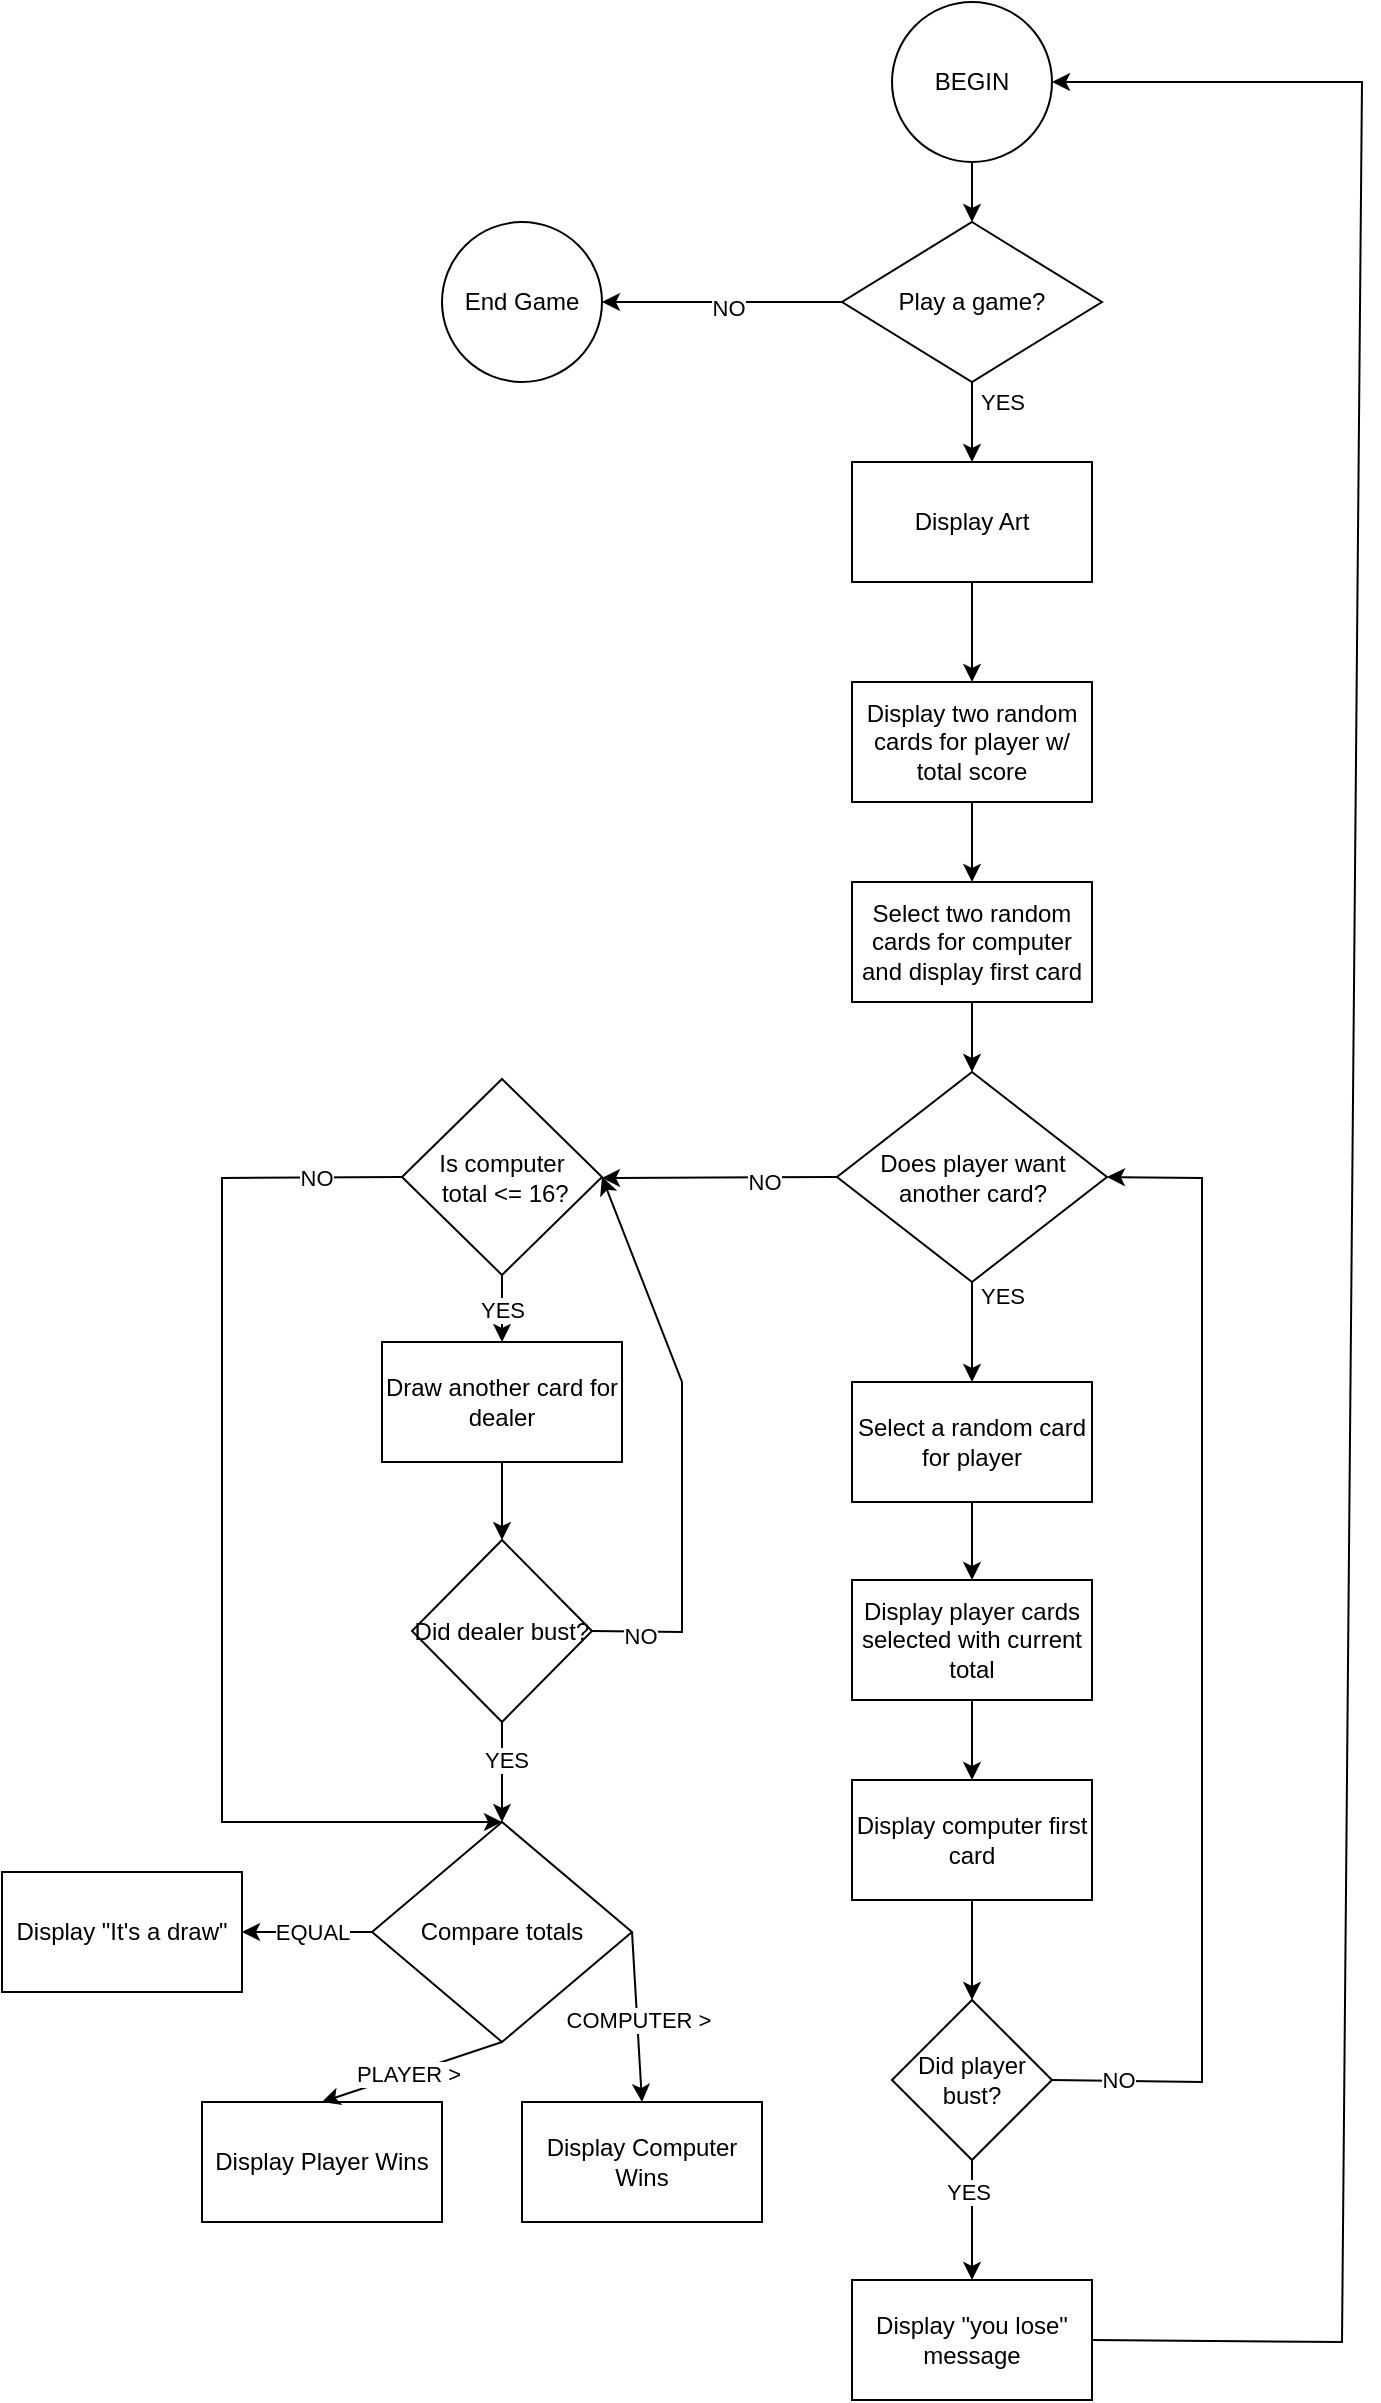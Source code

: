 <mxfile version="26.0.11">
  <diagram id="C5RBs43oDa-KdzZeNtuy" name="Page-1">
    <mxGraphModel dx="2030" dy="1818" grid="1" gridSize="10" guides="1" tooltips="1" connect="1" arrows="1" fold="1" page="1" pageScale="1" pageWidth="827" pageHeight="1169" math="0" shadow="0">
      <root>
        <mxCell id="WIyWlLk6GJQsqaUBKTNV-0" />
        <mxCell id="WIyWlLk6GJQsqaUBKTNV-1" parent="WIyWlLk6GJQsqaUBKTNV-0" />
        <mxCell id="KUlqm_Rh8vLC3z45I6Um-0" value="&lt;div&gt;Play a game?&lt;/div&gt;" style="rhombus;whiteSpace=wrap;html=1;" vertex="1" parent="WIyWlLk6GJQsqaUBKTNV-1">
          <mxGeometry x="270" y="80" width="130" height="80" as="geometry" />
        </mxCell>
        <mxCell id="KUlqm_Rh8vLC3z45I6Um-1" value="Display Art" style="rounded=0;whiteSpace=wrap;html=1;" vertex="1" parent="WIyWlLk6GJQsqaUBKTNV-1">
          <mxGeometry x="275" y="200" width="120" height="60" as="geometry" />
        </mxCell>
        <mxCell id="KUlqm_Rh8vLC3z45I6Um-2" value="&lt;div&gt;Display two random&lt;/div&gt;&lt;div&gt;cards for player w/ total score&lt;/div&gt;" style="rounded=0;whiteSpace=wrap;html=1;" vertex="1" parent="WIyWlLk6GJQsqaUBKTNV-1">
          <mxGeometry x="275" y="310" width="120" height="60" as="geometry" />
        </mxCell>
        <mxCell id="KUlqm_Rh8vLC3z45I6Um-3" value="Select two random cards for computer and display first card" style="rounded=0;whiteSpace=wrap;html=1;" vertex="1" parent="WIyWlLk6GJQsqaUBKTNV-1">
          <mxGeometry x="275" y="410" width="120" height="60" as="geometry" />
        </mxCell>
        <mxCell id="KUlqm_Rh8vLC3z45I6Um-4" value="Does player want another card?" style="rhombus;whiteSpace=wrap;html=1;" vertex="1" parent="WIyWlLk6GJQsqaUBKTNV-1">
          <mxGeometry x="267.5" y="505" width="135" height="105" as="geometry" />
        </mxCell>
        <mxCell id="KUlqm_Rh8vLC3z45I6Um-5" value="" style="endArrow=classic;html=1;rounded=0;exitX=0.5;exitY=1;exitDx=0;exitDy=0;" edge="1" parent="WIyWlLk6GJQsqaUBKTNV-1" source="KUlqm_Rh8vLC3z45I6Um-0" target="KUlqm_Rh8vLC3z45I6Um-1">
          <mxGeometry width="50" height="50" relative="1" as="geometry">
            <mxPoint x="390" y="440" as="sourcePoint" />
            <mxPoint x="440" y="390" as="targetPoint" />
          </mxGeometry>
        </mxCell>
        <mxCell id="KUlqm_Rh8vLC3z45I6Um-8" value="YES" style="edgeLabel;html=1;align=center;verticalAlign=middle;resizable=0;points=[];" vertex="1" connectable="0" parent="KUlqm_Rh8vLC3z45I6Um-5">
          <mxGeometry x="0.2" relative="1" as="geometry">
            <mxPoint x="15" y="-14" as="offset" />
          </mxGeometry>
        </mxCell>
        <mxCell id="KUlqm_Rh8vLC3z45I6Um-6" value="" style="endArrow=classic;html=1;rounded=0;exitX=0.5;exitY=1;exitDx=0;exitDy=0;" edge="1" parent="WIyWlLk6GJQsqaUBKTNV-1" source="KUlqm_Rh8vLC3z45I6Um-1" target="KUlqm_Rh8vLC3z45I6Um-2">
          <mxGeometry width="50" height="50" relative="1" as="geometry">
            <mxPoint x="390" y="440" as="sourcePoint" />
            <mxPoint x="440" y="390" as="targetPoint" />
          </mxGeometry>
        </mxCell>
        <mxCell id="KUlqm_Rh8vLC3z45I6Um-7" value="" style="endArrow=classic;html=1;rounded=0;exitX=0.5;exitY=1;exitDx=0;exitDy=0;" edge="1" parent="WIyWlLk6GJQsqaUBKTNV-1" source="KUlqm_Rh8vLC3z45I6Um-2">
          <mxGeometry width="50" height="50" relative="1" as="geometry">
            <mxPoint x="390" y="440" as="sourcePoint" />
            <mxPoint x="335" y="410" as="targetPoint" />
          </mxGeometry>
        </mxCell>
        <mxCell id="KUlqm_Rh8vLC3z45I6Um-10" value="" style="endArrow=classic;html=1;rounded=0;exitX=0.5;exitY=1;exitDx=0;exitDy=0;entryX=0.5;entryY=0;entryDx=0;entryDy=0;" edge="1" parent="WIyWlLk6GJQsqaUBKTNV-1" source="KUlqm_Rh8vLC3z45I6Um-3" target="KUlqm_Rh8vLC3z45I6Um-4">
          <mxGeometry width="50" height="50" relative="1" as="geometry">
            <mxPoint x="290" y="380" as="sourcePoint" />
            <mxPoint x="340" y="330" as="targetPoint" />
          </mxGeometry>
        </mxCell>
        <mxCell id="KUlqm_Rh8vLC3z45I6Um-11" value="" style="endArrow=classic;html=1;rounded=0;exitX=0;exitY=0.5;exitDx=0;exitDy=0;entryX=1;entryY=0.5;entryDx=0;entryDy=0;" edge="1" parent="WIyWlLk6GJQsqaUBKTNV-1" source="KUlqm_Rh8vLC3z45I6Um-0" target="KUlqm_Rh8vLC3z45I6Um-28">
          <mxGeometry width="50" height="50" relative="1" as="geometry">
            <mxPoint x="360" y="380" as="sourcePoint" />
            <mxPoint x="170" y="120" as="targetPoint" />
          </mxGeometry>
        </mxCell>
        <mxCell id="KUlqm_Rh8vLC3z45I6Um-12" value="NO" style="edgeLabel;html=1;align=center;verticalAlign=middle;resizable=0;points=[];" vertex="1" connectable="0" parent="KUlqm_Rh8vLC3z45I6Um-11">
          <mxGeometry x="-0.044" y="3" relative="1" as="geometry">
            <mxPoint as="offset" />
          </mxGeometry>
        </mxCell>
        <mxCell id="KUlqm_Rh8vLC3z45I6Um-13" value="Display player cards selected with current total" style="rounded=0;whiteSpace=wrap;html=1;" vertex="1" parent="WIyWlLk6GJQsqaUBKTNV-1">
          <mxGeometry x="275" y="759" width="120" height="60" as="geometry" />
        </mxCell>
        <mxCell id="KUlqm_Rh8vLC3z45I6Um-14" value="" style="endArrow=classic;html=1;rounded=0;exitX=0.5;exitY=1;exitDx=0;exitDy=0;" edge="1" parent="WIyWlLk6GJQsqaUBKTNV-1" source="KUlqm_Rh8vLC3z45I6Um-4" target="KUlqm_Rh8vLC3z45I6Um-32">
          <mxGeometry width="50" height="50" relative="1" as="geometry">
            <mxPoint x="300" y="610" as="sourcePoint" />
            <mxPoint x="335" y="660" as="targetPoint" />
          </mxGeometry>
        </mxCell>
        <mxCell id="KUlqm_Rh8vLC3z45I6Um-15" value="YES" style="edgeLabel;html=1;align=center;verticalAlign=middle;resizable=0;points=[];" vertex="1" connectable="0" parent="KUlqm_Rh8vLC3z45I6Um-14">
          <mxGeometry x="-0.29" y="2" relative="1" as="geometry">
            <mxPoint x="13" y="-11" as="offset" />
          </mxGeometry>
        </mxCell>
        <mxCell id="KUlqm_Rh8vLC3z45I6Um-16" value="Display computer first card" style="rounded=0;whiteSpace=wrap;html=1;" vertex="1" parent="WIyWlLk6GJQsqaUBKTNV-1">
          <mxGeometry x="275" y="859" width="120" height="60" as="geometry" />
        </mxCell>
        <mxCell id="KUlqm_Rh8vLC3z45I6Um-17" value="Did player bust?" style="rhombus;whiteSpace=wrap;html=1;" vertex="1" parent="WIyWlLk6GJQsqaUBKTNV-1">
          <mxGeometry x="295" y="969" width="80" height="80" as="geometry" />
        </mxCell>
        <mxCell id="KUlqm_Rh8vLC3z45I6Um-18" value="" style="endArrow=classic;html=1;rounded=0;entryX=0.5;entryY=0;entryDx=0;entryDy=0;exitX=0.5;exitY=1;exitDx=0;exitDy=0;" edge="1" parent="WIyWlLk6GJQsqaUBKTNV-1" source="KUlqm_Rh8vLC3z45I6Um-13" target="KUlqm_Rh8vLC3z45I6Um-16">
          <mxGeometry width="50" height="50" relative="1" as="geometry">
            <mxPoint x="160" y="809" as="sourcePoint" />
            <mxPoint x="210" y="759" as="targetPoint" />
          </mxGeometry>
        </mxCell>
        <mxCell id="KUlqm_Rh8vLC3z45I6Um-19" value="" style="endArrow=classic;html=1;rounded=0;entryX=0.5;entryY=0;entryDx=0;entryDy=0;exitX=0.5;exitY=1;exitDx=0;exitDy=0;" edge="1" parent="WIyWlLk6GJQsqaUBKTNV-1" source="KUlqm_Rh8vLC3z45I6Um-16" target="KUlqm_Rh8vLC3z45I6Um-17">
          <mxGeometry width="50" height="50" relative="1" as="geometry">
            <mxPoint x="160" y="809" as="sourcePoint" />
            <mxPoint x="210" y="759" as="targetPoint" />
          </mxGeometry>
        </mxCell>
        <mxCell id="KUlqm_Rh8vLC3z45I6Um-20" value="Display &quot;you lose&quot; message" style="rounded=0;whiteSpace=wrap;html=1;" vertex="1" parent="WIyWlLk6GJQsqaUBKTNV-1">
          <mxGeometry x="275" y="1109" width="120" height="60" as="geometry" />
        </mxCell>
        <mxCell id="KUlqm_Rh8vLC3z45I6Um-21" value="" style="endArrow=classic;html=1;rounded=0;" edge="1" parent="WIyWlLk6GJQsqaUBKTNV-1" source="KUlqm_Rh8vLC3z45I6Um-17" target="KUlqm_Rh8vLC3z45I6Um-20">
          <mxGeometry width="50" height="50" relative="1" as="geometry">
            <mxPoint x="160" y="999" as="sourcePoint" />
            <mxPoint x="210" y="949" as="targetPoint" />
          </mxGeometry>
        </mxCell>
        <mxCell id="KUlqm_Rh8vLC3z45I6Um-23" value="YES" style="edgeLabel;html=1;align=center;verticalAlign=middle;resizable=0;points=[];" vertex="1" connectable="0" parent="KUlqm_Rh8vLC3z45I6Um-21">
          <mxGeometry x="-0.465" y="-2" relative="1" as="geometry">
            <mxPoint as="offset" />
          </mxGeometry>
        </mxCell>
        <mxCell id="KUlqm_Rh8vLC3z45I6Um-22" value="" style="endArrow=classic;html=1;rounded=0;exitX=1;exitY=0.5;exitDx=0;exitDy=0;entryX=1;entryY=0.5;entryDx=0;entryDy=0;" edge="1" parent="WIyWlLk6GJQsqaUBKTNV-1" source="KUlqm_Rh8vLC3z45I6Um-17" target="KUlqm_Rh8vLC3z45I6Um-4">
          <mxGeometry width="50" height="50" relative="1" as="geometry">
            <mxPoint x="160" y="910" as="sourcePoint" />
            <mxPoint x="530" y="520" as="targetPoint" />
            <Array as="points">
              <mxPoint x="450" y="1010" />
              <mxPoint x="450" y="750" />
              <mxPoint x="450" y="558" />
            </Array>
          </mxGeometry>
        </mxCell>
        <mxCell id="KUlqm_Rh8vLC3z45I6Um-24" value="NO" style="edgeLabel;html=1;align=center;verticalAlign=middle;resizable=0;points=[];" vertex="1" connectable="0" parent="KUlqm_Rh8vLC3z45I6Um-22">
          <mxGeometry x="-0.887" y="1" relative="1" as="geometry">
            <mxPoint as="offset" />
          </mxGeometry>
        </mxCell>
        <mxCell id="KUlqm_Rh8vLC3z45I6Um-25" value="BEGIN" style="ellipse;whiteSpace=wrap;html=1;aspect=fixed;" vertex="1" parent="WIyWlLk6GJQsqaUBKTNV-1">
          <mxGeometry x="295" y="-30" width="80" height="80" as="geometry" />
        </mxCell>
        <mxCell id="KUlqm_Rh8vLC3z45I6Um-26" value="" style="endArrow=classic;html=1;rounded=0;exitX=1;exitY=0.5;exitDx=0;exitDy=0;entryX=1;entryY=0.5;entryDx=0;entryDy=0;" edge="1" parent="WIyWlLk6GJQsqaUBKTNV-1" source="KUlqm_Rh8vLC3z45I6Um-20" target="KUlqm_Rh8vLC3z45I6Um-25">
          <mxGeometry width="50" height="50" relative="1" as="geometry">
            <mxPoint x="160" y="720" as="sourcePoint" />
            <mxPoint x="540" y="160" as="targetPoint" />
            <Array as="points">
              <mxPoint x="520" y="1140" />
              <mxPoint x="530" y="10" />
            </Array>
          </mxGeometry>
        </mxCell>
        <mxCell id="KUlqm_Rh8vLC3z45I6Um-27" value="" style="endArrow=classic;html=1;rounded=0;exitX=0.5;exitY=1;exitDx=0;exitDy=0;entryX=0.5;entryY=0;entryDx=0;entryDy=0;" edge="1" parent="WIyWlLk6GJQsqaUBKTNV-1" source="KUlqm_Rh8vLC3z45I6Um-25" target="KUlqm_Rh8vLC3z45I6Um-0">
          <mxGeometry width="50" height="50" relative="1" as="geometry">
            <mxPoint x="160" y="310" as="sourcePoint" />
            <mxPoint x="210" y="260" as="targetPoint" />
          </mxGeometry>
        </mxCell>
        <mxCell id="KUlqm_Rh8vLC3z45I6Um-28" value="End Game" style="ellipse;whiteSpace=wrap;html=1;aspect=fixed;" vertex="1" parent="WIyWlLk6GJQsqaUBKTNV-1">
          <mxGeometry x="70" y="80" width="80" height="80" as="geometry" />
        </mxCell>
        <mxCell id="KUlqm_Rh8vLC3z45I6Um-30" value="" style="endArrow=classic;html=1;rounded=0;exitX=0;exitY=0.5;exitDx=0;exitDy=0;entryX=1;entryY=0.5;entryDx=0;entryDy=0;" edge="1" parent="WIyWlLk6GJQsqaUBKTNV-1" source="KUlqm_Rh8vLC3z45I6Um-4">
          <mxGeometry width="50" height="50" relative="1" as="geometry">
            <mxPoint x="160" y="690" as="sourcePoint" />
            <mxPoint x="150" y="558" as="targetPoint" />
          </mxGeometry>
        </mxCell>
        <mxCell id="KUlqm_Rh8vLC3z45I6Um-31" value="NO" style="edgeLabel;html=1;align=center;verticalAlign=middle;resizable=0;points=[];" vertex="1" connectable="0" parent="KUlqm_Rh8vLC3z45I6Um-30">
          <mxGeometry x="-0.367" y="2" relative="1" as="geometry">
            <mxPoint as="offset" />
          </mxGeometry>
        </mxCell>
        <mxCell id="KUlqm_Rh8vLC3z45I6Um-32" value="Select a random card for player" style="rounded=0;whiteSpace=wrap;html=1;" vertex="1" parent="WIyWlLk6GJQsqaUBKTNV-1">
          <mxGeometry x="275" y="660" width="120" height="60" as="geometry" />
        </mxCell>
        <mxCell id="KUlqm_Rh8vLC3z45I6Um-33" value="" style="endArrow=classic;html=1;rounded=0;entryX=0.5;entryY=0;entryDx=0;entryDy=0;exitX=0.5;exitY=1;exitDx=0;exitDy=0;" edge="1" parent="WIyWlLk6GJQsqaUBKTNV-1" source="KUlqm_Rh8vLC3z45I6Um-32" target="KUlqm_Rh8vLC3z45I6Um-13">
          <mxGeometry width="50" height="50" relative="1" as="geometry">
            <mxPoint x="190" y="740" as="sourcePoint" />
            <mxPoint x="240" y="690" as="targetPoint" />
          </mxGeometry>
        </mxCell>
        <mxCell id="KUlqm_Rh8vLC3z45I6Um-34" value="Draw another card for dealer" style="rounded=0;whiteSpace=wrap;html=1;" vertex="1" parent="WIyWlLk6GJQsqaUBKTNV-1">
          <mxGeometry x="40" y="640" width="120" height="60" as="geometry" />
        </mxCell>
        <mxCell id="KUlqm_Rh8vLC3z45I6Um-35" value="&lt;div&gt;Is computer&lt;/div&gt;&lt;div&gt;&amp;nbsp;total &amp;lt;= 16?&lt;/div&gt;" style="rhombus;whiteSpace=wrap;html=1;" vertex="1" parent="WIyWlLk6GJQsqaUBKTNV-1">
          <mxGeometry x="50" y="508.5" width="100" height="98" as="geometry" />
        </mxCell>
        <mxCell id="KUlqm_Rh8vLC3z45I6Um-37" value="" style="endArrow=classic;html=1;rounded=0;exitX=0.5;exitY=1;exitDx=0;exitDy=0;entryX=0.5;entryY=0;entryDx=0;entryDy=0;" edge="1" parent="WIyWlLk6GJQsqaUBKTNV-1" source="KUlqm_Rh8vLC3z45I6Um-35" target="KUlqm_Rh8vLC3z45I6Um-34">
          <mxGeometry width="50" height="50" relative="1" as="geometry">
            <mxPoint x="190" y="610" as="sourcePoint" />
            <mxPoint x="240" y="560" as="targetPoint" />
          </mxGeometry>
        </mxCell>
        <mxCell id="KUlqm_Rh8vLC3z45I6Um-38" value="YES" style="edgeLabel;html=1;align=center;verticalAlign=middle;resizable=0;points=[];" vertex="1" connectable="0" parent="KUlqm_Rh8vLC3z45I6Um-37">
          <mxGeometry x="0.029" relative="1" as="geometry">
            <mxPoint as="offset" />
          </mxGeometry>
        </mxCell>
        <mxCell id="KUlqm_Rh8vLC3z45I6Um-40" value="Did dealer bust?" style="rhombus;whiteSpace=wrap;html=1;" vertex="1" parent="WIyWlLk6GJQsqaUBKTNV-1">
          <mxGeometry x="55" y="739" width="90" height="91" as="geometry" />
        </mxCell>
        <mxCell id="KUlqm_Rh8vLC3z45I6Um-41" value="" style="endArrow=classic;html=1;rounded=0;exitX=0.5;exitY=1;exitDx=0;exitDy=0;entryX=0.5;entryY=0;entryDx=0;entryDy=0;" edge="1" parent="WIyWlLk6GJQsqaUBKTNV-1" source="KUlqm_Rh8vLC3z45I6Um-34" target="KUlqm_Rh8vLC3z45I6Um-40">
          <mxGeometry width="50" height="50" relative="1" as="geometry">
            <mxPoint x="190" y="640" as="sourcePoint" />
            <mxPoint x="240" y="590" as="targetPoint" />
          </mxGeometry>
        </mxCell>
        <mxCell id="KUlqm_Rh8vLC3z45I6Um-42" value="" style="endArrow=classic;html=1;rounded=0;exitX=1;exitY=0.5;exitDx=0;exitDy=0;entryX=1;entryY=0.5;entryDx=0;entryDy=0;" edge="1" parent="WIyWlLk6GJQsqaUBKTNV-1" source="KUlqm_Rh8vLC3z45I6Um-40" target="KUlqm_Rh8vLC3z45I6Um-35">
          <mxGeometry width="50" height="50" relative="1" as="geometry">
            <mxPoint x="190" y="640" as="sourcePoint" />
            <mxPoint x="240" y="590" as="targetPoint" />
            <Array as="points">
              <mxPoint x="190" y="785" />
              <mxPoint x="190" y="660" />
            </Array>
          </mxGeometry>
        </mxCell>
        <mxCell id="KUlqm_Rh8vLC3z45I6Um-43" value="NO" style="edgeLabel;html=1;align=center;verticalAlign=middle;resizable=0;points=[];" vertex="1" connectable="0" parent="KUlqm_Rh8vLC3z45I6Um-42">
          <mxGeometry x="-0.828" y="-2" relative="1" as="geometry">
            <mxPoint as="offset" />
          </mxGeometry>
        </mxCell>
        <mxCell id="KUlqm_Rh8vLC3z45I6Um-45" value="Compare totals" style="rhombus;whiteSpace=wrap;html=1;" vertex="1" parent="WIyWlLk6GJQsqaUBKTNV-1">
          <mxGeometry x="35" y="880" width="130" height="110" as="geometry" />
        </mxCell>
        <mxCell id="KUlqm_Rh8vLC3z45I6Um-46" value="" style="endArrow=classic;html=1;rounded=0;exitX=0.5;exitY=1;exitDx=0;exitDy=0;entryX=0.5;entryY=0;entryDx=0;entryDy=0;" edge="1" parent="WIyWlLk6GJQsqaUBKTNV-1" source="KUlqm_Rh8vLC3z45I6Um-40" target="KUlqm_Rh8vLC3z45I6Um-45">
          <mxGeometry width="50" height="50" relative="1" as="geometry">
            <mxPoint x="190" y="790" as="sourcePoint" />
            <mxPoint x="240" y="740" as="targetPoint" />
          </mxGeometry>
        </mxCell>
        <mxCell id="KUlqm_Rh8vLC3z45I6Um-47" value="YES" style="edgeLabel;html=1;align=center;verticalAlign=middle;resizable=0;points=[];" vertex="1" connectable="0" parent="KUlqm_Rh8vLC3z45I6Um-46">
          <mxGeometry x="-0.242" y="2" relative="1" as="geometry">
            <mxPoint as="offset" />
          </mxGeometry>
        </mxCell>
        <mxCell id="KUlqm_Rh8vLC3z45I6Um-48" value="Display &quot;It&#39;s a draw&quot;" style="rounded=0;whiteSpace=wrap;html=1;" vertex="1" parent="WIyWlLk6GJQsqaUBKTNV-1">
          <mxGeometry x="-150" y="905" width="120" height="60" as="geometry" />
        </mxCell>
        <mxCell id="KUlqm_Rh8vLC3z45I6Um-50" value="" style="endArrow=classic;html=1;rounded=0;exitX=0;exitY=0.5;exitDx=0;exitDy=0;entryX=1;entryY=0.5;entryDx=0;entryDy=0;" edge="1" parent="WIyWlLk6GJQsqaUBKTNV-1" source="KUlqm_Rh8vLC3z45I6Um-45" target="KUlqm_Rh8vLC3z45I6Um-48">
          <mxGeometry width="50" height="50" relative="1" as="geometry">
            <mxPoint x="190" y="790" as="sourcePoint" />
            <mxPoint x="240" y="740" as="targetPoint" />
          </mxGeometry>
        </mxCell>
        <mxCell id="KUlqm_Rh8vLC3z45I6Um-55" value="EQUAL" style="edgeLabel;html=1;align=center;verticalAlign=middle;resizable=0;points=[];" vertex="1" connectable="0" parent="KUlqm_Rh8vLC3z45I6Um-50">
          <mxGeometry x="-0.07" relative="1" as="geometry">
            <mxPoint as="offset" />
          </mxGeometry>
        </mxCell>
        <mxCell id="KUlqm_Rh8vLC3z45I6Um-51" value="Display Player Wins" style="rounded=0;whiteSpace=wrap;html=1;" vertex="1" parent="WIyWlLk6GJQsqaUBKTNV-1">
          <mxGeometry x="-50" y="1020" width="120" height="60" as="geometry" />
        </mxCell>
        <mxCell id="KUlqm_Rh8vLC3z45I6Um-52" value="" style="endArrow=classic;html=1;rounded=0;exitX=0.5;exitY=1;exitDx=0;exitDy=0;entryX=0.5;entryY=0;entryDx=0;entryDy=0;" edge="1" parent="WIyWlLk6GJQsqaUBKTNV-1" source="KUlqm_Rh8vLC3z45I6Um-45" target="KUlqm_Rh8vLC3z45I6Um-51">
          <mxGeometry width="50" height="50" relative="1" as="geometry">
            <mxPoint x="190" y="790" as="sourcePoint" />
            <mxPoint x="240" y="740" as="targetPoint" />
          </mxGeometry>
        </mxCell>
        <mxCell id="KUlqm_Rh8vLC3z45I6Um-56" value="PLAYER &amp;gt;" style="edgeLabel;html=1;align=center;verticalAlign=middle;resizable=0;points=[];" vertex="1" connectable="0" parent="KUlqm_Rh8vLC3z45I6Um-52">
          <mxGeometry x="0.051" relative="1" as="geometry">
            <mxPoint as="offset" />
          </mxGeometry>
        </mxCell>
        <mxCell id="KUlqm_Rh8vLC3z45I6Um-53" value="Display Computer Wins" style="rounded=0;whiteSpace=wrap;html=1;" vertex="1" parent="WIyWlLk6GJQsqaUBKTNV-1">
          <mxGeometry x="110" y="1020" width="120" height="60" as="geometry" />
        </mxCell>
        <mxCell id="KUlqm_Rh8vLC3z45I6Um-54" value="" style="endArrow=classic;html=1;rounded=0;exitX=1;exitY=0.5;exitDx=0;exitDy=0;" edge="1" parent="WIyWlLk6GJQsqaUBKTNV-1" source="KUlqm_Rh8vLC3z45I6Um-45">
          <mxGeometry width="50" height="50" relative="1" as="geometry">
            <mxPoint x="190" y="790" as="sourcePoint" />
            <mxPoint x="170" y="1020" as="targetPoint" />
          </mxGeometry>
        </mxCell>
        <mxCell id="KUlqm_Rh8vLC3z45I6Um-57" value="COMPUTER &amp;gt;" style="edgeLabel;html=1;align=center;verticalAlign=middle;resizable=0;points=[];" vertex="1" connectable="0" parent="KUlqm_Rh8vLC3z45I6Um-54">
          <mxGeometry x="0.021" relative="1" as="geometry">
            <mxPoint as="offset" />
          </mxGeometry>
        </mxCell>
        <mxCell id="KUlqm_Rh8vLC3z45I6Um-58" value="" style="endArrow=classic;html=1;rounded=0;exitX=0;exitY=0.5;exitDx=0;exitDy=0;entryX=0.5;entryY=0;entryDx=0;entryDy=0;" edge="1" parent="WIyWlLk6GJQsqaUBKTNV-1" source="KUlqm_Rh8vLC3z45I6Um-35" target="KUlqm_Rh8vLC3z45I6Um-45">
          <mxGeometry width="50" height="50" relative="1" as="geometry">
            <mxPoint x="190" y="610" as="sourcePoint" />
            <mxPoint x="-120" y="790" as="targetPoint" />
            <Array as="points">
              <mxPoint x="-40" y="558" />
              <mxPoint x="-40" y="720" />
              <mxPoint x="-40" y="880" />
            </Array>
          </mxGeometry>
        </mxCell>
        <mxCell id="KUlqm_Rh8vLC3z45I6Um-59" value="NO" style="edgeLabel;html=1;align=center;verticalAlign=middle;resizable=0;points=[];" vertex="1" connectable="0" parent="KUlqm_Rh8vLC3z45I6Um-58">
          <mxGeometry x="-0.843" relative="1" as="geometry">
            <mxPoint as="offset" />
          </mxGeometry>
        </mxCell>
      </root>
    </mxGraphModel>
  </diagram>
</mxfile>

